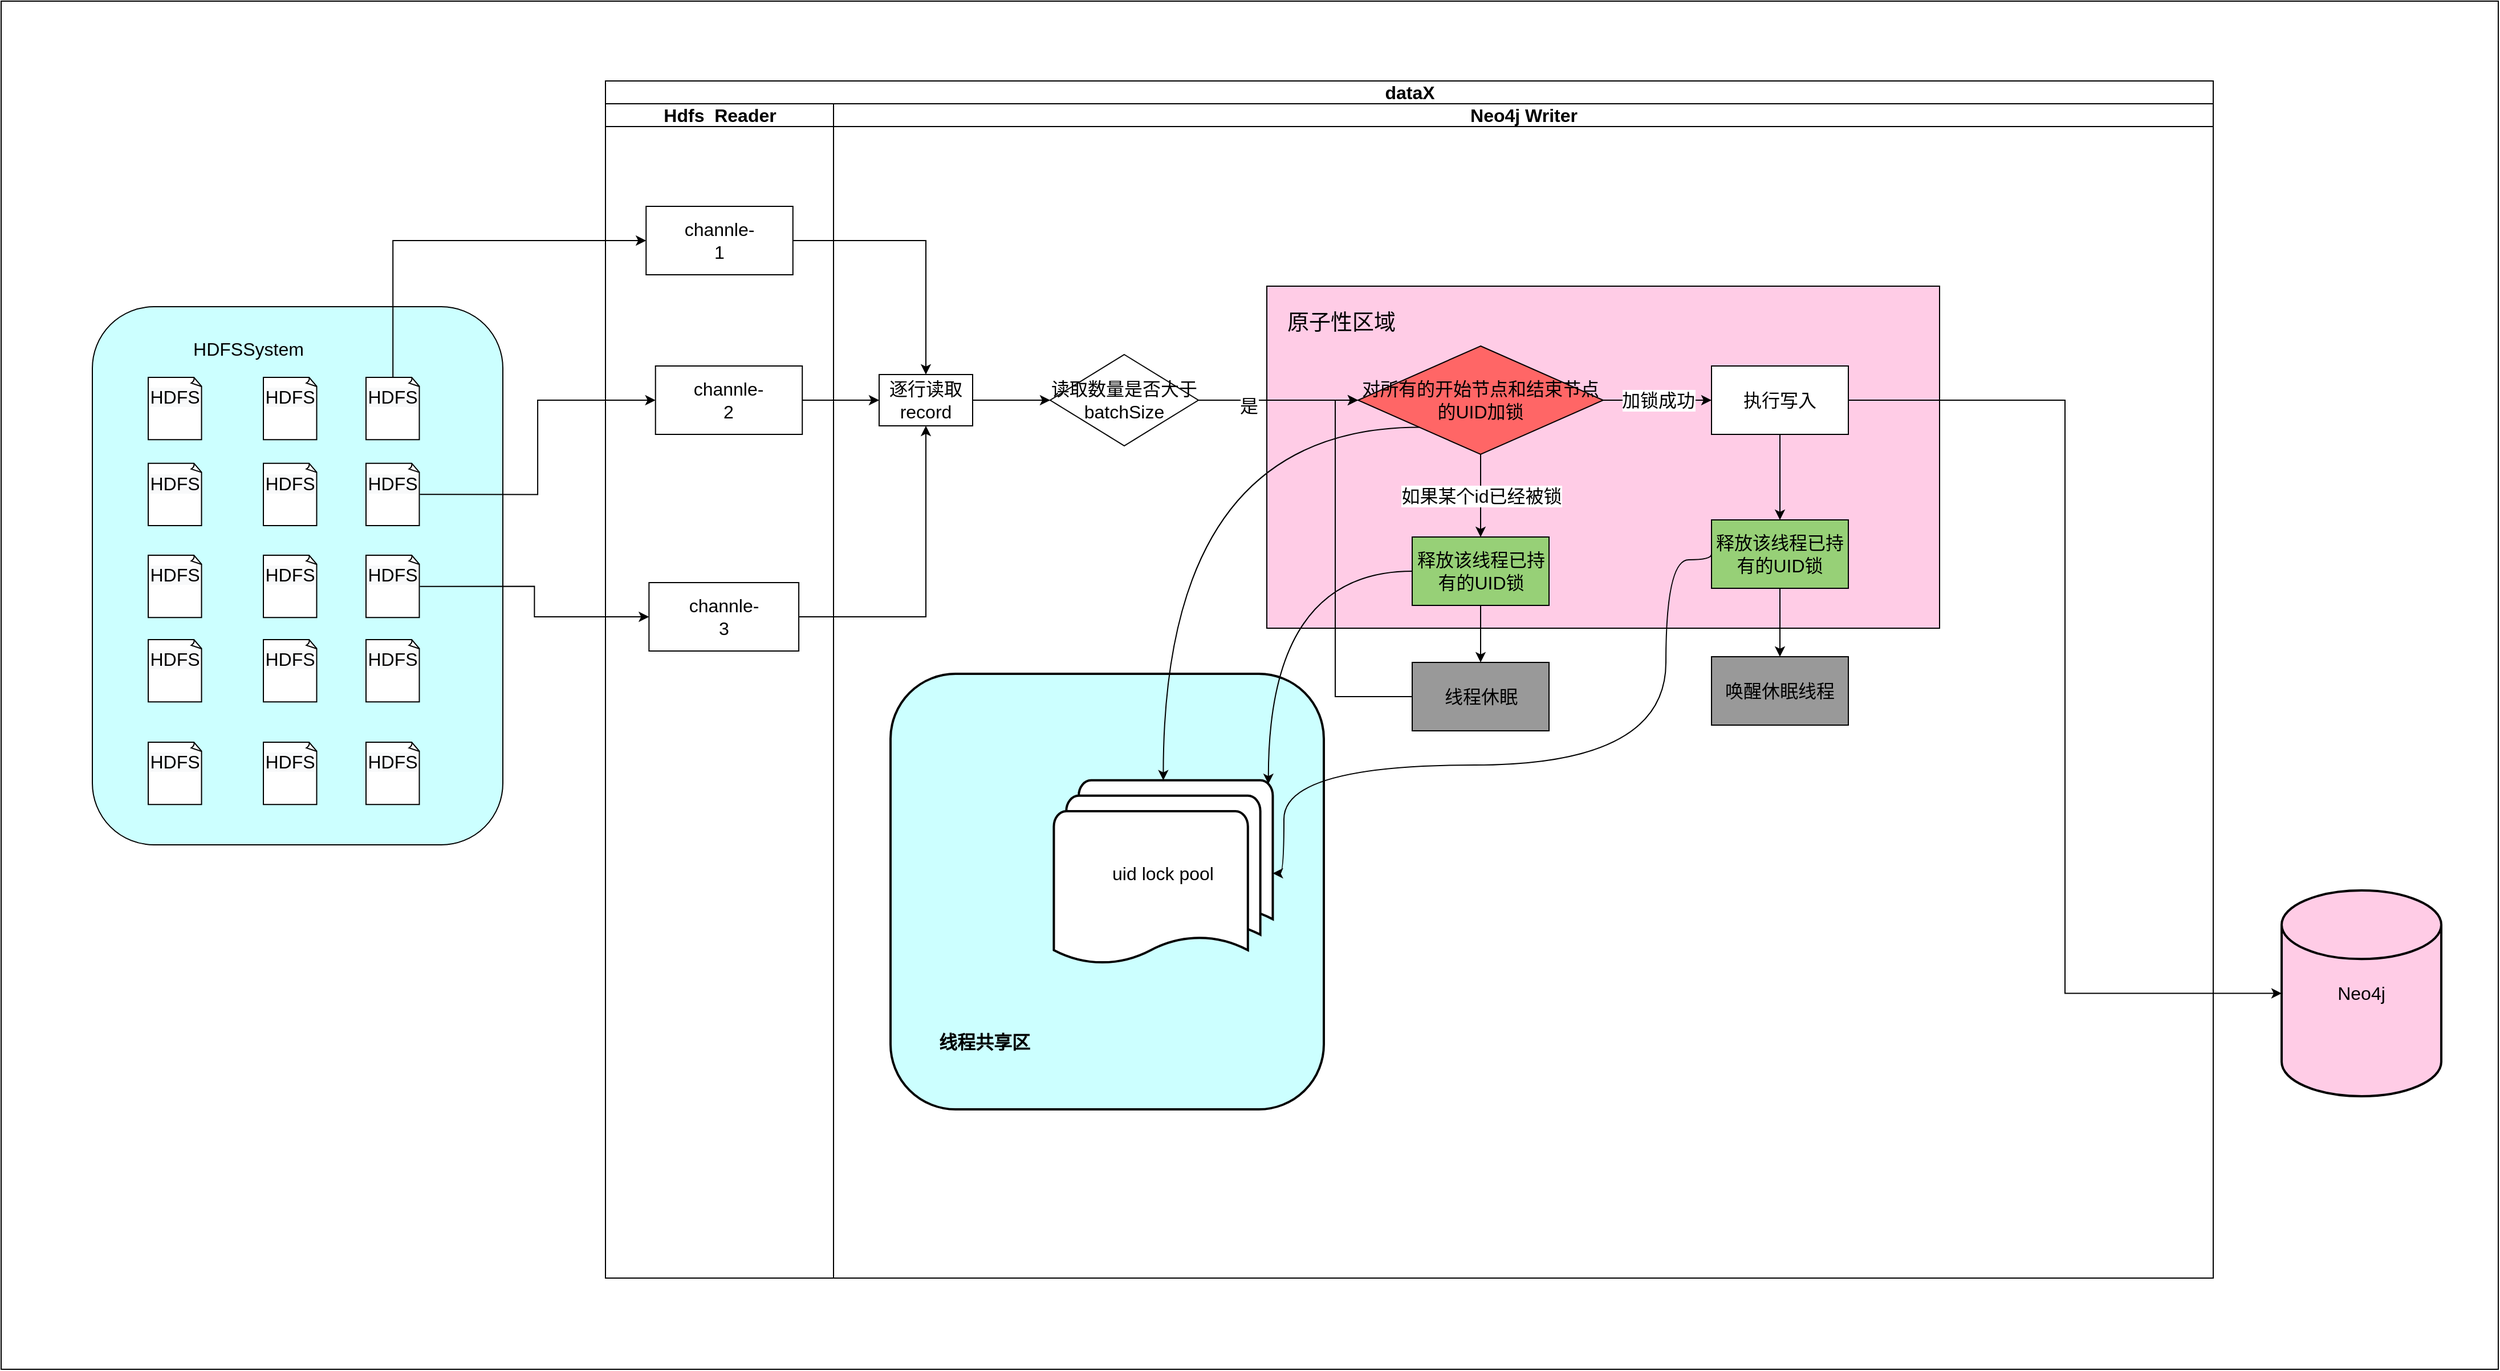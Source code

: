 <mxfile version="20.6.0" type="github">
  <diagram id="In_yStUq_a00IFvJW7Pw" name="第 1 页">
    <mxGraphModel dx="1038" dy="547" grid="1" gridSize="10" guides="1" tooltips="1" connect="1" arrows="1" fold="1" page="1" pageScale="1" pageWidth="827" pageHeight="1169" math="0" shadow="0">
      <root>
        <mxCell id="0" />
        <mxCell id="1" parent="0" />
        <mxCell id="PbnVtULJITPwuukzYumI-120" value="" style="rounded=0;whiteSpace=wrap;html=1;fontSize=19;" parent="1" vertex="1">
          <mxGeometry x="20" y="70" width="2190" height="1200" as="geometry" />
        </mxCell>
        <mxCell id="PbnVtULJITPwuukzYumI-2" value="" style="rounded=1;whiteSpace=wrap;html=1;movable=1;resizable=1;rotatable=1;deletable=1;editable=1;connectable=1;fontSize=16;fillColor=#CCFFFF;" parent="1" vertex="1">
          <mxGeometry x="100" y="338" width="360" height="472" as="geometry" />
        </mxCell>
        <mxCell id="PbnVtULJITPwuukzYumI-3" value="dataX" style="swimlane;childLayout=stackLayout;resizeParent=1;resizeParentMax=0;startSize=20;html=1;rounded=0;gradientColor=none;fontSize=16;" parent="1" vertex="1">
          <mxGeometry x="550" y="140" width="1410" height="1050" as="geometry" />
        </mxCell>
        <mxCell id="PbnVtULJITPwuukzYumI-4" value="Hdfs&amp;nbsp; Reader" style="swimlane;startSize=20;html=1;rounded=0;gradientColor=none;fontSize=16;" parent="PbnVtULJITPwuukzYumI-3" vertex="1">
          <mxGeometry y="20" width="200" height="1030" as="geometry" />
        </mxCell>
        <mxCell id="PbnVtULJITPwuukzYumI-5" value="" style="rounded=0;whiteSpace=wrap;html=1;gradientColor=none;fontSize=16;" parent="PbnVtULJITPwuukzYumI-4" vertex="1">
          <mxGeometry x="43.86" y="230" width="128.75" height="60" as="geometry" />
        </mxCell>
        <mxCell id="PbnVtULJITPwuukzYumI-6" value="channle-2" style="text;html=1;strokeColor=none;fillColor=none;align=center;verticalAlign=middle;whiteSpace=wrap;rounded=0;fontSize=16;" parent="PbnVtULJITPwuukzYumI-4" vertex="1">
          <mxGeometry x="78.23" y="245" width="60" height="30" as="geometry" />
        </mxCell>
        <mxCell id="PbnVtULJITPwuukzYumI-7" value="" style="rounded=0;whiteSpace=wrap;html=1;gradientColor=none;fontSize=16;" parent="PbnVtULJITPwuukzYumI-4" vertex="1">
          <mxGeometry x="38.18" y="420" width="131.36" height="60" as="geometry" />
        </mxCell>
        <mxCell id="PbnVtULJITPwuukzYumI-8" value="channle-3" style="text;html=1;strokeColor=none;fillColor=none;align=center;verticalAlign=middle;whiteSpace=wrap;rounded=0;fontSize=16;" parent="PbnVtULJITPwuukzYumI-4" vertex="1">
          <mxGeometry x="73.86" y="435" width="60" height="30" as="geometry" />
        </mxCell>
        <mxCell id="PbnVtULJITPwuukzYumI-9" value="" style="rounded=0;whiteSpace=wrap;html=1;gradientColor=none;fontSize=16;" parent="PbnVtULJITPwuukzYumI-4" vertex="1">
          <mxGeometry x="35.63" y="90" width="128.75" height="60" as="geometry" />
        </mxCell>
        <mxCell id="PbnVtULJITPwuukzYumI-10" value="channle-1" style="text;html=1;strokeColor=none;fillColor=none;align=center;verticalAlign=middle;whiteSpace=wrap;rounded=0;fontSize=16;" parent="PbnVtULJITPwuukzYumI-4" vertex="1">
          <mxGeometry x="70.0" y="105" width="60" height="30" as="geometry" />
        </mxCell>
        <mxCell id="PbnVtULJITPwuukzYumI-11" style="edgeStyle=orthogonalEdgeStyle;rounded=0;orthogonalLoop=1;jettySize=auto;html=1;exitX=1;exitY=0.5;exitDx=0;exitDy=0;entryX=0.5;entryY=0;entryDx=0;entryDy=0;strokeWidth=1;fontSize=16;" parent="PbnVtULJITPwuukzYumI-3" source="PbnVtULJITPwuukzYumI-9" target="PbnVtULJITPwuukzYumI-17" edge="1">
          <mxGeometry relative="1" as="geometry" />
        </mxCell>
        <mxCell id="PbnVtULJITPwuukzYumI-12" style="edgeStyle=orthogonalEdgeStyle;rounded=0;orthogonalLoop=1;jettySize=auto;html=1;exitX=1;exitY=0.5;exitDx=0;exitDy=0;entryX=0;entryY=0.5;entryDx=0;entryDy=0;strokeWidth=1;fontSize=16;" parent="PbnVtULJITPwuukzYumI-3" source="PbnVtULJITPwuukzYumI-5" target="PbnVtULJITPwuukzYumI-17" edge="1">
          <mxGeometry relative="1" as="geometry" />
        </mxCell>
        <mxCell id="PbnVtULJITPwuukzYumI-13" style="edgeStyle=orthogonalEdgeStyle;rounded=0;orthogonalLoop=1;jettySize=auto;html=1;exitX=1;exitY=0.5;exitDx=0;exitDy=0;entryX=0.5;entryY=1;entryDx=0;entryDy=0;strokeWidth=1;fontSize=16;" parent="PbnVtULJITPwuukzYumI-3" source="PbnVtULJITPwuukzYumI-7" target="PbnVtULJITPwuukzYumI-17" edge="1">
          <mxGeometry relative="1" as="geometry" />
        </mxCell>
        <mxCell id="PbnVtULJITPwuukzYumI-14" value="Neo4j Writer" style="swimlane;startSize=20;html=1;rounded=0;gradientColor=none;fontSize=16;" parent="PbnVtULJITPwuukzYumI-3" vertex="1">
          <mxGeometry x="200" y="20" width="1210" height="1030" as="geometry" />
        </mxCell>
        <mxCell id="PbnVtULJITPwuukzYumI-117" value="" style="rounded=0;whiteSpace=wrap;html=1;strokeColor=#000000;fontSize=16;fillColor=#FFCCE6;" parent="PbnVtULJITPwuukzYumI-14" vertex="1">
          <mxGeometry x="380" y="160" width="590" height="300" as="geometry" />
        </mxCell>
        <mxCell id="PbnVtULJITPwuukzYumI-17" value="逐行读取record" style="rounded=0;whiteSpace=wrap;html=1;fontSize=16;" parent="PbnVtULJITPwuukzYumI-14" vertex="1">
          <mxGeometry x="40" y="237.5" width="82" height="45" as="geometry" />
        </mxCell>
        <mxCell id="PbnVtULJITPwuukzYumI-18" style="edgeStyle=orthogonalEdgeStyle;rounded=0;orthogonalLoop=1;jettySize=auto;html=1;exitX=1;exitY=0.5;exitDx=0;exitDy=0;entryX=0;entryY=0.5;entryDx=0;entryDy=0;fontSize=16;" parent="PbnVtULJITPwuukzYumI-14" source="PbnVtULJITPwuukzYumI-17" target="PbnVtULJITPwuukzYumI-107" edge="1">
          <mxGeometry relative="1" as="geometry">
            <mxPoint x="220" y="260" as="targetPoint" />
          </mxGeometry>
        </mxCell>
        <mxCell id="PbnVtULJITPwuukzYumI-24" style="edgeStyle=orthogonalEdgeStyle;rounded=0;orthogonalLoop=1;jettySize=auto;html=1;exitX=0.5;exitY=1;exitDx=0;exitDy=0;entryX=0.5;entryY=0;entryDx=0;entryDy=0;strokeWidth=1;fontSize=18;" parent="PbnVtULJITPwuukzYumI-14" edge="1">
          <mxGeometry relative="1" as="geometry">
            <mxPoint x="317.8" y="410" as="sourcePoint" />
          </mxGeometry>
        </mxCell>
        <mxCell id="PbnVtULJITPwuukzYumI-30" value="" style="edgeStyle=orthogonalEdgeStyle;rounded=0;orthogonalLoop=1;jettySize=auto;html=1;fontSize=16;exitX=0.5;exitY=1;exitDx=0;exitDy=0;" parent="PbnVtULJITPwuukzYumI-14" edge="1">
          <mxGeometry relative="1" as="geometry">
            <mxPoint x="318.78" y="540" as="sourcePoint" />
          </mxGeometry>
        </mxCell>
        <mxCell id="PbnVtULJITPwuukzYumI-31" value="true" style="edgeLabel;html=1;align=center;verticalAlign=middle;resizable=0;points=[];fontSize=16;" parent="PbnVtULJITPwuukzYumI-30" vertex="1" connectable="0">
          <mxGeometry x="0.16" y="4" relative="1" as="geometry">
            <mxPoint x="-6" y="-6" as="offset" />
          </mxGeometry>
        </mxCell>
        <mxCell id="PbnVtULJITPwuukzYumI-39" value="" style="edgeStyle=orthogonalEdgeStyle;rounded=0;jumpSize=6;orthogonalLoop=1;jettySize=auto;html=1;strokeColor=#000000;strokeWidth=1;entryX=0.5;entryY=0;entryDx=0;entryDy=0;fontSize=16;" parent="PbnVtULJITPwuukzYumI-14" edge="1">
          <mxGeometry relative="1" as="geometry">
            <mxPoint x="318.818" y="630" as="sourcePoint" />
          </mxGeometry>
        </mxCell>
        <mxCell id="PbnVtULJITPwuukzYumI-43" value="" style="edgeStyle=orthogonalEdgeStyle;rounded=0;jumpSize=6;orthogonalLoop=1;jettySize=auto;html=1;strokeColor=#000000;strokeWidth=1;fontSize=16;" parent="PbnVtULJITPwuukzYumI-14" edge="1">
          <mxGeometry relative="1" as="geometry">
            <mxPoint x="318.818" y="706.75" as="sourcePoint" />
          </mxGeometry>
        </mxCell>
        <mxCell id="PbnVtULJITPwuukzYumI-92" value="" style="edgeStyle=orthogonalEdgeStyle;rounded=0;orthogonalLoop=1;jettySize=auto;html=1;entryX=0;entryY=0.5;entryDx=0;entryDy=0;exitX=1;exitY=0.5;exitDx=0;exitDy=0;fontSize=16;" parent="PbnVtULJITPwuukzYumI-14" source="PbnVtULJITPwuukzYumI-107" target="PbnVtULJITPwuukzYumI-97" edge="1">
          <mxGeometry relative="1" as="geometry">
            <mxPoint x="340" y="260" as="sourcePoint" />
            <mxPoint x="420" y="260" as="targetPoint" />
          </mxGeometry>
        </mxCell>
        <mxCell id="PbnVtULJITPwuukzYumI-108" value="是" style="edgeLabel;html=1;align=center;verticalAlign=middle;resizable=0;points=[];fontSize=16;" parent="PbnVtULJITPwuukzYumI-92" vertex="1" connectable="0">
          <mxGeometry x="-0.378" y="-5" relative="1" as="geometry">
            <mxPoint as="offset" />
          </mxGeometry>
        </mxCell>
        <mxCell id="PbnVtULJITPwuukzYumI-100" value="加锁成功" style="edgeStyle=orthogonalEdgeStyle;curved=1;orthogonalLoop=1;jettySize=auto;html=1;fontSize=16;" parent="PbnVtULJITPwuukzYumI-14" source="PbnVtULJITPwuukzYumI-97" target="PbnVtULJITPwuukzYumI-99" edge="1">
          <mxGeometry relative="1" as="geometry" />
        </mxCell>
        <mxCell id="PbnVtULJITPwuukzYumI-103" value="如果某个id已经被锁" style="edgeStyle=orthogonalEdgeStyle;curved=1;orthogonalLoop=1;jettySize=auto;html=1;fontSize=16;" parent="PbnVtULJITPwuukzYumI-14" edge="1">
          <mxGeometry relative="1" as="geometry">
            <mxPoint x="567.5" y="307.5" as="sourcePoint" />
            <mxPoint x="567.5" y="380" as="targetPoint" />
          </mxGeometry>
        </mxCell>
        <mxCell id="PbnVtULJITPwuukzYumI-97" value="对所有的开始节点和结束节点的UID加锁" style="rhombus;whiteSpace=wrap;html=1;rounded=0;fontSize=16;fillColor=#FF6666;" parent="PbnVtULJITPwuukzYumI-14" vertex="1">
          <mxGeometry x="460" y="212.5" width="215" height="95" as="geometry" />
        </mxCell>
        <mxCell id="PbnVtULJITPwuukzYumI-105" value="" style="edgeStyle=orthogonalEdgeStyle;curved=1;orthogonalLoop=1;jettySize=auto;html=1;fontSize=16;" parent="PbnVtULJITPwuukzYumI-14" source="PbnVtULJITPwuukzYumI-99" target="PbnVtULJITPwuukzYumI-104" edge="1">
          <mxGeometry relative="1" as="geometry" />
        </mxCell>
        <mxCell id="PbnVtULJITPwuukzYumI-99" value="执行写入" style="whiteSpace=wrap;html=1;rounded=0;fontSize=16;" parent="PbnVtULJITPwuukzYumI-14" vertex="1">
          <mxGeometry x="770" y="230" width="120" height="60" as="geometry" />
        </mxCell>
        <mxCell id="PbnVtULJITPwuukzYumI-109" style="edgeStyle=orthogonalEdgeStyle;rounded=0;orthogonalLoop=1;jettySize=auto;html=1;exitX=0;exitY=0.5;exitDx=0;exitDy=0;entryX=0;entryY=0.5;entryDx=0;entryDy=0;fontSize=16;" parent="PbnVtULJITPwuukzYumI-14" source="PbnVtULJITPwuukzYumI-114" target="PbnVtULJITPwuukzYumI-97" edge="1">
          <mxGeometry relative="1" as="geometry" />
        </mxCell>
        <mxCell id="PbnVtULJITPwuukzYumI-115" value="" style="edgeStyle=orthogonalEdgeStyle;curved=1;orthogonalLoop=1;jettySize=auto;html=1;fontSize=16;" parent="PbnVtULJITPwuukzYumI-14" source="PbnVtULJITPwuukzYumI-102" target="PbnVtULJITPwuukzYumI-114" edge="1">
          <mxGeometry relative="1" as="geometry" />
        </mxCell>
        <mxCell id="PbnVtULJITPwuukzYumI-102" value="释放该线程已持有的UID锁" style="whiteSpace=wrap;html=1;rounded=0;fontSize=16;fillColor=#97D077;" parent="PbnVtULJITPwuukzYumI-14" vertex="1">
          <mxGeometry x="507.5" y="380" width="120" height="60" as="geometry" />
        </mxCell>
        <mxCell id="PbnVtULJITPwuukzYumI-112" value="" style="edgeStyle=orthogonalEdgeStyle;rounded=0;orthogonalLoop=1;jettySize=auto;html=1;fontSize=16;" parent="PbnVtULJITPwuukzYumI-14" source="PbnVtULJITPwuukzYumI-104" target="PbnVtULJITPwuukzYumI-111" edge="1">
          <mxGeometry relative="1" as="geometry" />
        </mxCell>
        <mxCell id="PbnVtULJITPwuukzYumI-104" value="释放该线程已持有的UID锁" style="whiteSpace=wrap;html=1;rounded=0;fontSize=16;fillColor=#97D077;" parent="PbnVtULJITPwuukzYumI-14" vertex="1">
          <mxGeometry x="770" y="365" width="120" height="60" as="geometry" />
        </mxCell>
        <mxCell id="PbnVtULJITPwuukzYumI-107" value="读取数量是否大于batchSize" style="rhombus;whiteSpace=wrap;html=1;fontSize=16;" parent="PbnVtULJITPwuukzYumI-14" vertex="1">
          <mxGeometry x="190" y="220" width="130" height="80" as="geometry" />
        </mxCell>
        <mxCell id="PbnVtULJITPwuukzYumI-111" value="唤醒休眠线程" style="whiteSpace=wrap;html=1;fontSize=16;rounded=0;fillColor=#999999;" parent="PbnVtULJITPwuukzYumI-14" vertex="1">
          <mxGeometry x="770" y="485" width="120" height="60" as="geometry" />
        </mxCell>
        <mxCell id="PbnVtULJITPwuukzYumI-114" value="线程休眠" style="whiteSpace=wrap;html=1;fontSize=16;rounded=0;fillColor=#999999;" parent="PbnVtULJITPwuukzYumI-14" vertex="1">
          <mxGeometry x="507.5" y="490" width="120" height="60" as="geometry" />
        </mxCell>
        <mxCell id="PbnVtULJITPwuukzYumI-118" value="原子性区域" style="text;html=1;strokeColor=none;fillColor=none;align=center;verticalAlign=middle;whiteSpace=wrap;rounded=0;fontSize=19;" parent="PbnVtULJITPwuukzYumI-14" vertex="1">
          <mxGeometry x="382.5" y="170.5" width="125" height="42" as="geometry" />
        </mxCell>
        <mxCell id="PbnVtULJITPwuukzYumI-59" style="edgeStyle=orthogonalEdgeStyle;rounded=0;orthogonalLoop=1;jettySize=auto;html=1;exitX=0.5;exitY=0;exitDx=0;exitDy=0;exitPerimeter=0;entryX=0;entryY=0.5;entryDx=0;entryDy=0;fontSize=16;" parent="1" source="PbnVtULJITPwuukzYumI-69" target="PbnVtULJITPwuukzYumI-9" edge="1">
          <mxGeometry relative="1" as="geometry">
            <mxPoint x="932.07" y="213.5" as="targetPoint" />
          </mxGeometry>
        </mxCell>
        <mxCell id="PbnVtULJITPwuukzYumI-60" style="edgeStyle=orthogonalEdgeStyle;rounded=0;orthogonalLoop=1;jettySize=auto;html=1;exitX=1;exitY=0.5;exitDx=0;exitDy=0;exitPerimeter=0;entryX=0;entryY=0.5;entryDx=0;entryDy=0;fontSize=16;" parent="1" source="PbnVtULJITPwuukzYumI-68" target="PbnVtULJITPwuukzYumI-5" edge="1">
          <mxGeometry relative="1" as="geometry" />
        </mxCell>
        <mxCell id="PbnVtULJITPwuukzYumI-61" style="edgeStyle=orthogonalEdgeStyle;rounded=0;orthogonalLoop=1;jettySize=auto;html=1;exitX=1;exitY=0.5;exitDx=0;exitDy=0;exitPerimeter=0;entryX=0;entryY=0.5;entryDx=0;entryDy=0;fontSize=16;" parent="1" source="PbnVtULJITPwuukzYumI-67" target="PbnVtULJITPwuukzYumI-7" edge="1">
          <mxGeometry relative="1" as="geometry" />
        </mxCell>
        <mxCell id="PbnVtULJITPwuukzYumI-62" value="Neo4j" style="strokeWidth=2;html=1;shape=mxgraph.flowchart.database;whiteSpace=wrap;strokeColor=#000000;fontSize=16;fillColor=#FFCCE6;" parent="1" vertex="1">
          <mxGeometry x="2020" y="850" width="140" height="180.5" as="geometry" />
        </mxCell>
        <mxCell id="PbnVtULJITPwuukzYumI-65" value="&lt;font color=&quot;#000000&quot; style=&quot;font-size: 16px;&quot;&gt;HDFSSystem&lt;/font&gt;" style="text;html=1;strokeColor=none;fillColor=none;align=center;verticalAlign=middle;whiteSpace=wrap;rounded=0;shadow=0;glass=0;dashed=1;dashPattern=1 4;sketch=0;strokeWidth=2;fontSize=16;fontColor=#FFFFFF;" parent="1" vertex="1">
          <mxGeometry x="120" y="360" width="233.79" height="30" as="geometry" />
        </mxCell>
        <mxCell id="PbnVtULJITPwuukzYumI-66" value="&#xa;&lt;span style=&quot;color: rgb(0, 0, 0); font-family: Helvetica; font-size: 16px; font-style: normal; font-variant-ligatures: normal; font-variant-caps: normal; font-weight: 400; letter-spacing: normal; orphans: 2; text-align: center; text-indent: 0px; text-transform: none; widows: 2; word-spacing: 0px; -webkit-text-stroke-width: 0px; background-color: rgb(248, 249, 250); text-decoration-thickness: initial; text-decoration-style: initial; text-decoration-color: initial; float: none; display: inline !important;&quot;&gt;HDFS&lt;/span&gt;&#xa;&#xa;" style="whiteSpace=wrap;html=1;shape=mxgraph.basic.document;fontSize=16;" parent="1" vertex="1">
          <mxGeometry x="340.006" y="630" width="47.218" height="54.645" as="geometry" />
        </mxCell>
        <mxCell id="PbnVtULJITPwuukzYumI-67" value="&#xa;&lt;span style=&quot;color: rgb(0, 0, 0); font-family: Helvetica; font-size: 16px; font-style: normal; font-variant-ligatures: normal; font-variant-caps: normal; font-weight: 400; letter-spacing: normal; orphans: 2; text-align: center; text-indent: 0px; text-transform: none; widows: 2; word-spacing: 0px; -webkit-text-stroke-width: 0px; background-color: rgb(248, 249, 250); text-decoration-thickness: initial; text-decoration-style: initial; text-decoration-color: initial; float: none; display: inline !important;&quot;&gt;HDFS&lt;/span&gt;&#xa;&#xa;" style="whiteSpace=wrap;html=1;shape=mxgraph.basic.document;fontSize=16;" parent="1" vertex="1">
          <mxGeometry x="340.001" y="556" width="47.218" height="54.645" as="geometry" />
        </mxCell>
        <mxCell id="PbnVtULJITPwuukzYumI-68" value="&#xa;&lt;span style=&quot;color: rgb(0, 0, 0); font-family: Helvetica; font-size: 16px; font-style: normal; font-variant-ligatures: normal; font-variant-caps: normal; font-weight: 400; letter-spacing: normal; orphans: 2; text-align: center; text-indent: 0px; text-transform: none; widows: 2; word-spacing: 0px; -webkit-text-stroke-width: 0px; background-color: rgb(248, 249, 250); text-decoration-thickness: initial; text-decoration-style: initial; text-decoration-color: initial; float: none; display: inline !important;&quot;&gt;HDFS&lt;/span&gt;&#xa;&#xa;" style="whiteSpace=wrap;html=1;shape=mxgraph.basic.document;fontSize=16;" parent="1" vertex="1">
          <mxGeometry x="339.997" y="475.35" width="47.218" height="54.645" as="geometry" />
        </mxCell>
        <mxCell id="PbnVtULJITPwuukzYumI-69" value="&#xa;&lt;span style=&quot;color: rgb(0, 0, 0); font-family: Helvetica; font-size: 16px; font-style: normal; font-variant-ligatures: normal; font-variant-caps: normal; font-weight: 400; letter-spacing: normal; orphans: 2; text-align: center; text-indent: 0px; text-transform: none; widows: 2; word-spacing: 0px; -webkit-text-stroke-width: 0px; background-color: rgb(248, 249, 250); text-decoration-thickness: initial; text-decoration-style: initial; text-decoration-color: initial; float: none; display: inline !important;&quot;&gt;HDFS&lt;/span&gt;&#xa;&#xa;" style="whiteSpace=wrap;html=1;shape=mxgraph.basic.document;fontSize=16;" parent="1" vertex="1">
          <mxGeometry x="340.002" y="400" width="47.218" height="54.645" as="geometry" />
        </mxCell>
        <mxCell id="PbnVtULJITPwuukzYumI-70" value="&#xa;&lt;span style=&quot;color: rgb(0, 0, 0); font-family: Helvetica; font-size: 16px; font-style: normal; font-variant-ligatures: normal; font-variant-caps: normal; font-weight: 400; letter-spacing: normal; orphans: 2; text-align: center; text-indent: 0px; text-transform: none; widows: 2; word-spacing: 0px; -webkit-text-stroke-width: 0px; background-color: rgb(248, 249, 250); text-decoration-thickness: initial; text-decoration-style: initial; text-decoration-color: initial; float: none; display: inline !important;&quot;&gt;HDFS&lt;/span&gt;&#xa;&#xa;" style="whiteSpace=wrap;html=1;shape=mxgraph.basic.document;fontSize=16;" parent="1" vertex="1">
          <mxGeometry x="340.004" y="719.995" width="47.218" height="54.645" as="geometry" />
        </mxCell>
        <mxCell id="PbnVtULJITPwuukzYumI-71" value="&#xa;&lt;span style=&quot;color: rgb(0, 0, 0); font-family: Helvetica; font-size: 16px; font-style: normal; font-variant-ligatures: normal; font-variant-caps: normal; font-weight: 400; letter-spacing: normal; orphans: 2; text-align: center; text-indent: 0px; text-transform: none; widows: 2; word-spacing: 0px; -webkit-text-stroke-width: 0px; background-color: rgb(248, 249, 250); text-decoration-thickness: initial; text-decoration-style: initial; text-decoration-color: initial; float: none; display: inline !important;&quot;&gt;HDFS&lt;/span&gt;&#xa;&#xa;" style="whiteSpace=wrap;html=1;shape=mxgraph.basic.document;fontSize=16;" parent="1" vertex="1">
          <mxGeometry x="250.006" y="630" width="47.218" height="54.645" as="geometry" />
        </mxCell>
        <mxCell id="PbnVtULJITPwuukzYumI-72" value="&#xa;&lt;span style=&quot;color: rgb(0, 0, 0); font-family: Helvetica; font-size: 16px; font-style: normal; font-variant-ligatures: normal; font-variant-caps: normal; font-weight: 400; letter-spacing: normal; orphans: 2; text-align: center; text-indent: 0px; text-transform: none; widows: 2; word-spacing: 0px; -webkit-text-stroke-width: 0px; background-color: rgb(248, 249, 250); text-decoration-thickness: initial; text-decoration-style: initial; text-decoration-color: initial; float: none; display: inline !important;&quot;&gt;HDFS&lt;/span&gt;&#xa;&#xa;" style="whiteSpace=wrap;html=1;shape=mxgraph.basic.document;fontSize=16;" parent="1" vertex="1">
          <mxGeometry x="250.001" y="556" width="47.218" height="54.645" as="geometry" />
        </mxCell>
        <mxCell id="PbnVtULJITPwuukzYumI-73" value="&#xa;&lt;span style=&quot;color: rgb(0, 0, 0); font-family: Helvetica; font-size: 16px; font-style: normal; font-variant-ligatures: normal; font-variant-caps: normal; font-weight: 400; letter-spacing: normal; orphans: 2; text-align: center; text-indent: 0px; text-transform: none; widows: 2; word-spacing: 0px; -webkit-text-stroke-width: 0px; background-color: rgb(248, 249, 250); text-decoration-thickness: initial; text-decoration-style: initial; text-decoration-color: initial; float: none; display: inline !important;&quot;&gt;HDFS&lt;/span&gt;&#xa;&#xa;" style="whiteSpace=wrap;html=1;shape=mxgraph.basic.document;fontSize=16;" parent="1" vertex="1">
          <mxGeometry x="249.997" y="475.35" width="47.218" height="54.645" as="geometry" />
        </mxCell>
        <mxCell id="PbnVtULJITPwuukzYumI-74" value="&#xa;&lt;span style=&quot;color: rgb(0, 0, 0); font-family: Helvetica; font-size: 16px; font-style: normal; font-variant-ligatures: normal; font-variant-caps: normal; font-weight: 400; letter-spacing: normal; orphans: 2; text-align: center; text-indent: 0px; text-transform: none; widows: 2; word-spacing: 0px; -webkit-text-stroke-width: 0px; background-color: rgb(248, 249, 250); text-decoration-thickness: initial; text-decoration-style: initial; text-decoration-color: initial; float: none; display: inline !important;&quot;&gt;HDFS&lt;/span&gt;&#xa;&#xa;" style="whiteSpace=wrap;html=1;shape=mxgraph.basic.document;fontSize=16;" parent="1" vertex="1">
          <mxGeometry x="250.002" y="400" width="47.218" height="54.645" as="geometry" />
        </mxCell>
        <mxCell id="PbnVtULJITPwuukzYumI-75" value="&#xa;&lt;span style=&quot;color: rgb(0, 0, 0); font-family: Helvetica; font-size: 16px; font-style: normal; font-variant-ligatures: normal; font-variant-caps: normal; font-weight: 400; letter-spacing: normal; orphans: 2; text-align: center; text-indent: 0px; text-transform: none; widows: 2; word-spacing: 0px; -webkit-text-stroke-width: 0px; background-color: rgb(248, 249, 250); text-decoration-thickness: initial; text-decoration-style: initial; text-decoration-color: initial; float: none; display: inline !important;&quot;&gt;HDFS&lt;/span&gt;&#xa;&#xa;" style="whiteSpace=wrap;html=1;shape=mxgraph.basic.document;fontSize=16;" parent="1" vertex="1">
          <mxGeometry x="250.004" y="719.995" width="47.218" height="54.645" as="geometry" />
        </mxCell>
        <mxCell id="PbnVtULJITPwuukzYumI-76" value="&#xa;&lt;span style=&quot;color: rgb(0, 0, 0); font-family: Helvetica; font-size: 16px; font-style: normal; font-variant-ligatures: normal; font-variant-caps: normal; font-weight: 400; letter-spacing: normal; orphans: 2; text-align: center; text-indent: 0px; text-transform: none; widows: 2; word-spacing: 0px; -webkit-text-stroke-width: 0px; background-color: rgb(248, 249, 250); text-decoration-thickness: initial; text-decoration-style: initial; text-decoration-color: initial; float: none; display: inline !important;&quot;&gt;HDFS&lt;/span&gt;&#xa;&#xa;" style="whiteSpace=wrap;html=1;shape=mxgraph.basic.document;fontSize=16;" parent="1" vertex="1">
          <mxGeometry x="149.006" y="630" width="47.218" height="54.645" as="geometry" />
        </mxCell>
        <mxCell id="PbnVtULJITPwuukzYumI-77" value="&#xa;&lt;span style=&quot;color: rgb(0, 0, 0); font-family: Helvetica; font-size: 16px; font-style: normal; font-variant-ligatures: normal; font-variant-caps: normal; font-weight: 400; letter-spacing: normal; orphans: 2; text-align: center; text-indent: 0px; text-transform: none; widows: 2; word-spacing: 0px; -webkit-text-stroke-width: 0px; background-color: rgb(248, 249, 250); text-decoration-thickness: initial; text-decoration-style: initial; text-decoration-color: initial; float: none; display: inline !important;&quot;&gt;HDFS&lt;/span&gt;&#xa;&#xa;" style="whiteSpace=wrap;html=1;shape=mxgraph.basic.document;fontSize=16;" parent="1" vertex="1">
          <mxGeometry x="149.001" y="556" width="47.218" height="54.645" as="geometry" />
        </mxCell>
        <mxCell id="PbnVtULJITPwuukzYumI-78" value="&#xa;&lt;span style=&quot;color: rgb(0, 0, 0); font-family: Helvetica; font-size: 16px; font-style: normal; font-variant-ligatures: normal; font-variant-caps: normal; font-weight: 400; letter-spacing: normal; orphans: 2; text-align: center; text-indent: 0px; text-transform: none; widows: 2; word-spacing: 0px; -webkit-text-stroke-width: 0px; background-color: rgb(248, 249, 250); text-decoration-thickness: initial; text-decoration-style: initial; text-decoration-color: initial; float: none; display: inline !important;&quot;&gt;HDFS&lt;/span&gt;&#xa;&#xa;" style="whiteSpace=wrap;html=1;shape=mxgraph.basic.document;fontSize=16;" parent="1" vertex="1">
          <mxGeometry x="148.997" y="475.35" width="47.218" height="54.645" as="geometry" />
        </mxCell>
        <mxCell id="PbnVtULJITPwuukzYumI-79" value="&#xa;&lt;span style=&quot;color: rgb(0, 0, 0); font-family: Helvetica; font-size: 16px; font-style: normal; font-variant-ligatures: normal; font-variant-caps: normal; font-weight: 400; letter-spacing: normal; orphans: 2; text-align: center; text-indent: 0px; text-transform: none; widows: 2; word-spacing: 0px; -webkit-text-stroke-width: 0px; background-color: rgb(248, 249, 250); text-decoration-thickness: initial; text-decoration-style: initial; text-decoration-color: initial; float: none; display: inline !important;&quot;&gt;HDFS&lt;/span&gt;&#xa;&#xa;" style="whiteSpace=wrap;html=1;shape=mxgraph.basic.document;fontSize=16;" parent="1" vertex="1">
          <mxGeometry x="149.002" y="400" width="47.218" height="54.645" as="geometry" />
        </mxCell>
        <mxCell id="PbnVtULJITPwuukzYumI-80" value="&#xa;&lt;span style=&quot;color: rgb(0, 0, 0); font-family: Helvetica; font-size: 16px; font-style: normal; font-variant-ligatures: normal; font-variant-caps: normal; font-weight: 400; letter-spacing: normal; orphans: 2; text-align: center; text-indent: 0px; text-transform: none; widows: 2; word-spacing: 0px; -webkit-text-stroke-width: 0px; background-color: rgb(248, 249, 250); text-decoration-thickness: initial; text-decoration-style: initial; text-decoration-color: initial; float: none; display: inline !important;&quot;&gt;HDFS&lt;/span&gt;&#xa;&#xa;" style="whiteSpace=wrap;html=1;shape=mxgraph.basic.document;fontSize=16;" parent="1" vertex="1">
          <mxGeometry x="149.004" y="719.995" width="47.218" height="54.645" as="geometry" />
        </mxCell>
        <mxCell id="PbnVtULJITPwuukzYumI-101" value="" style="group;fontSize=16;" parent="1" vertex="1" connectable="0">
          <mxGeometry x="800" y="660" width="380" height="382" as="geometry" />
        </mxCell>
        <mxCell id="PbnVtULJITPwuukzYumI-82" value="" style="rounded=1;whiteSpace=wrap;html=1;strokeColor=#000000;strokeWidth=2;fontSize=16;fillColor=#CCFFFF;" parent="PbnVtULJITPwuukzYumI-101" vertex="1">
          <mxGeometry width="380" height="382" as="geometry" />
        </mxCell>
        <mxCell id="PbnVtULJITPwuukzYumI-83" value="&lt;font style=&quot;font-size: 16px;&quot;&gt;uid lock pool&lt;/font&gt;" style="strokeWidth=2;html=1;shape=mxgraph.flowchart.multi-document;whiteSpace=wrap;fontSize=16;" parent="PbnVtULJITPwuukzYumI-101" vertex="1">
          <mxGeometry x="143.22" y="93.376" width="192" height="163.256" as="geometry" />
        </mxCell>
        <mxCell id="PbnVtULJITPwuukzYumI-87" value="&lt;b style=&quot;font-size: 16px;&quot;&gt;&lt;font style=&quot;font-size: 16px;&quot;&gt;线程共享区&lt;/font&gt;&lt;/b&gt;" style="text;html=1;strokeColor=none;fillColor=none;align=center;verticalAlign=middle;whiteSpace=wrap;rounded=0;strokeWidth=2;fontSize=16;" parent="PbnVtULJITPwuukzYumI-101" vertex="1">
          <mxGeometry x="22.02" y="297.3" width="121.2" height="50.7" as="geometry" />
        </mxCell>
        <mxCell id="PbnVtULJITPwuukzYumI-96" style="edgeStyle=orthogonalEdgeStyle;curved=1;orthogonalLoop=1;jettySize=auto;html=1;exitX=0;exitY=1;exitDx=0;exitDy=0;entryX=0.5;entryY=0;entryDx=0;entryDy=0;entryPerimeter=0;fontSize=16;" parent="1" source="PbnVtULJITPwuukzYumI-97" target="PbnVtULJITPwuukzYumI-83" edge="1">
          <mxGeometry relative="1" as="geometry">
            <mxPoint x="1200" y="450" as="sourcePoint" />
          </mxGeometry>
        </mxCell>
        <mxCell id="PbnVtULJITPwuukzYumI-106" style="edgeStyle=orthogonalEdgeStyle;orthogonalLoop=1;jettySize=auto;html=1;exitX=1;exitY=0.5;exitDx=0;exitDy=0;entryX=0;entryY=0.5;entryDx=0;entryDy=0;entryPerimeter=0;rounded=0;fontSize=16;" parent="1" source="PbnVtULJITPwuukzYumI-99" target="PbnVtULJITPwuukzYumI-62" edge="1">
          <mxGeometry relative="1" as="geometry" />
        </mxCell>
        <mxCell id="PbnVtULJITPwuukzYumI-113" style="edgeStyle=orthogonalEdgeStyle;orthogonalLoop=1;jettySize=auto;html=1;exitX=0;exitY=0.5;exitDx=0;exitDy=0;entryX=1;entryY=0.5;entryDx=0;entryDy=0;entryPerimeter=0;fontSize=16;curved=1;" parent="1" source="PbnVtULJITPwuukzYumI-104" target="PbnVtULJITPwuukzYumI-83" edge="1">
          <mxGeometry relative="1" as="geometry">
            <Array as="points">
              <mxPoint x="1480" y="560" />
              <mxPoint x="1480" y="740" />
              <mxPoint x="1145" y="740" />
            </Array>
          </mxGeometry>
        </mxCell>
        <mxCell id="PbnVtULJITPwuukzYumI-116" style="edgeStyle=orthogonalEdgeStyle;curved=1;orthogonalLoop=1;jettySize=auto;html=1;exitX=0;exitY=0.5;exitDx=0;exitDy=0;entryX=0.98;entryY=0.02;entryDx=0;entryDy=0;entryPerimeter=0;fontSize=16;" parent="1" source="PbnVtULJITPwuukzYumI-102" target="PbnVtULJITPwuukzYumI-83" edge="1">
          <mxGeometry relative="1" as="geometry" />
        </mxCell>
      </root>
    </mxGraphModel>
  </diagram>
</mxfile>
